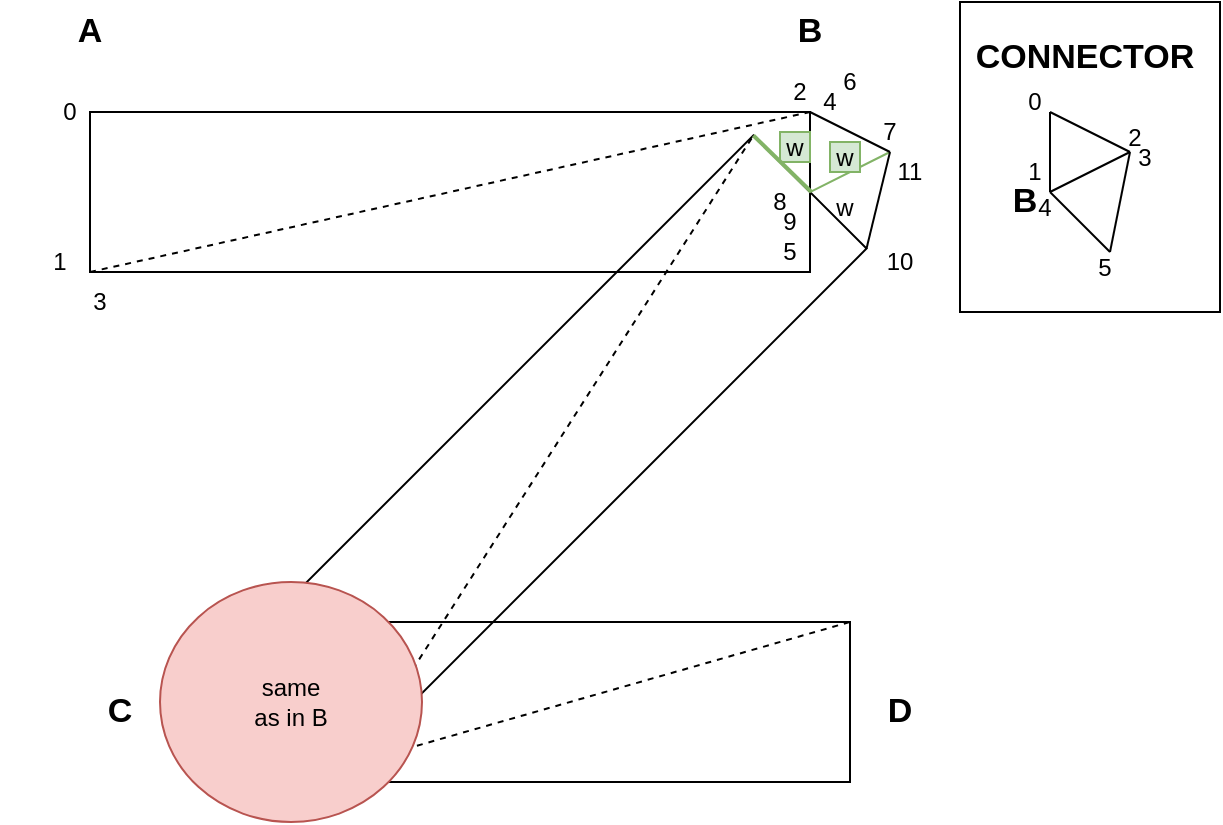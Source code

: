 <mxfile>
    <diagram name="Strona-1" id="v-zHthr2nO5cXxbaHLEK">
        <mxGraphModel dx="257" dy="101" grid="1" gridSize="5" guides="1" tooltips="1" connect="1" arrows="1" fold="1" page="1" pageScale="1" pageWidth="827" pageHeight="1169" math="0" shadow="0">
            <root>
                <mxCell id="0"/>
                <mxCell id="1" parent="0"/>
                <mxCell id="15" value="" style="rounded=0;whiteSpace=wrap;html=1;fontColor=#000000;" vertex="1" parent="1">
                    <mxGeometry x="675" y="425" width="130" height="155" as="geometry"/>
                </mxCell>
                <mxCell id="VQ5K2nt0rYeS8-GWMUB9-1" value="" style="rounded=0;whiteSpace=wrap;html=1;fillColor=none;" parent="1" vertex="1">
                    <mxGeometry x="240" y="480" width="360" height="80" as="geometry"/>
                </mxCell>
                <mxCell id="VQ5K2nt0rYeS8-GWMUB9-2" value="" style="rounded=0;whiteSpace=wrap;html=1;rotation=-45;fillColor=none;" parent="1" vertex="1">
                    <mxGeometry x="291" y="608" width="362" height="80" as="geometry"/>
                </mxCell>
                <mxCell id="VQ5K2nt0rYeS8-GWMUB9-11" value="" style="endArrow=none;html=1;rounded=0;exitX=1;exitY=0.5;exitDx=0;exitDy=0;fillColor=#d5e8d4;strokeColor=#82b366;" parent="1" source="VQ5K2nt0rYeS8-GWMUB9-2" edge="1">
                    <mxGeometry width="50" height="50" relative="1" as="geometry">
                        <mxPoint x="600" y="520" as="sourcePoint"/>
                        <mxPoint x="640" y="500" as="targetPoint"/>
                    </mxGeometry>
                </mxCell>
                <mxCell id="VQ5K2nt0rYeS8-GWMUB9-12" value="" style="endArrow=none;html=1;rounded=0;exitX=1;exitY=0;exitDx=0;exitDy=0;" parent="1" source="VQ5K2nt0rYeS8-GWMUB9-1" edge="1">
                    <mxGeometry width="50" height="50" relative="1" as="geometry">
                        <mxPoint x="615" y="505" as="sourcePoint"/>
                        <mxPoint x="640" y="500" as="targetPoint"/>
                    </mxGeometry>
                </mxCell>
                <mxCell id="VQ5K2nt0rYeS8-GWMUB9-13" value="" style="endArrow=none;html=1;rounded=0;exitX=1;exitY=1;exitDx=0;exitDy=0;" parent="1" source="VQ5K2nt0rYeS8-GWMUB9-2" edge="1">
                    <mxGeometry width="50" height="50" relative="1" as="geometry">
                        <mxPoint x="605" y="485" as="sourcePoint"/>
                        <mxPoint x="640" y="500" as="targetPoint"/>
                    </mxGeometry>
                </mxCell>
                <mxCell id="VQ5K2nt0rYeS8-GWMUB9-14" value="&lt;b style=&quot;font-size: 17px;&quot;&gt;A&lt;/b&gt;" style="text;html=1;strokeColor=none;fillColor=none;align=center;verticalAlign=middle;whiteSpace=wrap;rounded=0;fontSize=17;" parent="1" vertex="1">
                    <mxGeometry x="210" y="425" width="60" height="30" as="geometry"/>
                </mxCell>
                <mxCell id="VQ5K2nt0rYeS8-GWMUB9-15" value="&lt;b style=&quot;font-size: 17px;&quot;&gt;B&lt;/b&gt;" style="text;html=1;strokeColor=none;fillColor=none;align=center;verticalAlign=middle;whiteSpace=wrap;rounded=0;fontSize=17;" parent="1" vertex="1">
                    <mxGeometry x="570" y="425" width="60" height="30" as="geometry"/>
                </mxCell>
                <mxCell id="VQ5K2nt0rYeS8-GWMUB9-16" value="&lt;b style=&quot;font-size: 17px;&quot;&gt;C&lt;/b&gt;" style="text;html=1;strokeColor=none;fillColor=none;align=center;verticalAlign=middle;whiteSpace=wrap;rounded=0;fontSize=17;" parent="1" vertex="1">
                    <mxGeometry x="225" y="765" width="60" height="30" as="geometry"/>
                </mxCell>
                <mxCell id="VQ5K2nt0rYeS8-GWMUB9-17" value="&lt;b style=&quot;font-size: 17px;&quot;&gt;D&lt;/b&gt;" style="text;html=1;strokeColor=none;fillColor=none;align=center;verticalAlign=middle;whiteSpace=wrap;rounded=0;fontSize=17;" parent="1" vertex="1">
                    <mxGeometry x="615" y="765" width="60" height="30" as="geometry"/>
                </mxCell>
                <mxCell id="VQ5K2nt0rYeS8-GWMUB9-18" value="" style="rounded=0;whiteSpace=wrap;html=1;fillColor=none;" parent="1" vertex="1">
                    <mxGeometry x="340" y="735" width="280" height="80" as="geometry"/>
                </mxCell>
                <mxCell id="VQ5K2nt0rYeS8-GWMUB9-20" value="" style="endArrow=none;dashed=1;html=1;rounded=0;exitX=0;exitY=1;exitDx=0;exitDy=0;entryX=1;entryY=0;entryDx=0;entryDy=0;" parent="1" source="VQ5K2nt0rYeS8-GWMUB9-1" target="VQ5K2nt0rYeS8-GWMUB9-1" edge="1">
                    <mxGeometry width="50" height="50" relative="1" as="geometry">
                        <mxPoint x="160" y="645" as="sourcePoint"/>
                        <mxPoint x="210" y="595" as="targetPoint"/>
                    </mxGeometry>
                </mxCell>
                <mxCell id="VQ5K2nt0rYeS8-GWMUB9-21" value="" style="endArrow=none;dashed=1;html=1;rounded=0;entryX=1;entryY=0;entryDx=0;entryDy=0;exitX=0;exitY=1;exitDx=0;exitDy=0;" parent="1" source="VQ5K2nt0rYeS8-GWMUB9-2" target="VQ5K2nt0rYeS8-GWMUB9-2" edge="1">
                    <mxGeometry width="50" height="50" relative="1" as="geometry">
                        <mxPoint x="625" y="650" as="sourcePoint"/>
                        <mxPoint x="630" y="550" as="targetPoint"/>
                    </mxGeometry>
                </mxCell>
                <mxCell id="VQ5K2nt0rYeS8-GWMUB9-22" value="" style="endArrow=none;dashed=1;html=1;rounded=0;exitX=0;exitY=1;exitDx=0;exitDy=0;entryX=1;entryY=0;entryDx=0;entryDy=0;" parent="1" source="VQ5K2nt0rYeS8-GWMUB9-18" target="VQ5K2nt0rYeS8-GWMUB9-18" edge="1">
                    <mxGeometry width="50" height="50" relative="1" as="geometry">
                        <mxPoint x="321" y="753" as="sourcePoint"/>
                        <mxPoint x="635" y="555" as="targetPoint"/>
                    </mxGeometry>
                </mxCell>
                <mxCell id="VQ5K2nt0rYeS8-GWMUB9-23" value="0" style="text;html=1;strokeColor=none;fillColor=none;align=center;verticalAlign=middle;whiteSpace=wrap;rounded=0;" parent="1" vertex="1">
                    <mxGeometry x="200" y="465" width="60" height="30" as="geometry"/>
                </mxCell>
                <mxCell id="VQ5K2nt0rYeS8-GWMUB9-24" value="1" style="text;html=1;strokeColor=none;fillColor=none;align=center;verticalAlign=middle;whiteSpace=wrap;rounded=0;" parent="1" vertex="1">
                    <mxGeometry x="195" y="540" width="60" height="30" as="geometry"/>
                </mxCell>
                <mxCell id="VQ5K2nt0rYeS8-GWMUB9-25" value="2" style="text;html=1;strokeColor=none;fillColor=none;align=center;verticalAlign=middle;whiteSpace=wrap;rounded=0;" parent="1" vertex="1">
                    <mxGeometry x="565" y="455" width="60" height="30" as="geometry"/>
                </mxCell>
                <mxCell id="VQ5K2nt0rYeS8-GWMUB9-26" value="3" style="text;html=1;strokeColor=none;fillColor=none;align=center;verticalAlign=middle;whiteSpace=wrap;rounded=0;" parent="1" vertex="1">
                    <mxGeometry x="215" y="560" width="60" height="30" as="geometry"/>
                </mxCell>
                <mxCell id="VQ5K2nt0rYeS8-GWMUB9-27" value="4" style="text;html=1;strokeColor=none;fillColor=none;align=center;verticalAlign=middle;whiteSpace=wrap;rounded=0;" parent="1" vertex="1">
                    <mxGeometry x="580" y="460" width="60" height="30" as="geometry"/>
                </mxCell>
                <mxCell id="VQ5K2nt0rYeS8-GWMUB9-28" value="5" style="text;html=1;strokeColor=none;fillColor=none;align=center;verticalAlign=middle;whiteSpace=wrap;rounded=0;" parent="1" vertex="1">
                    <mxGeometry x="560" y="535" width="60" height="30" as="geometry"/>
                </mxCell>
                <mxCell id="VQ5K2nt0rYeS8-GWMUB9-29" value="6" style="text;html=1;strokeColor=none;fillColor=none;align=center;verticalAlign=middle;whiteSpace=wrap;rounded=0;" parent="1" vertex="1">
                    <mxGeometry x="590" y="450" width="60" height="30" as="geometry"/>
                </mxCell>
                <mxCell id="VQ5K2nt0rYeS8-GWMUB9-30" value="7" style="text;html=1;strokeColor=none;fillColor=none;align=center;verticalAlign=middle;whiteSpace=wrap;rounded=0;" parent="1" vertex="1">
                    <mxGeometry x="610" y="475" width="60" height="30" as="geometry"/>
                </mxCell>
                <mxCell id="VQ5K2nt0rYeS8-GWMUB9-31" value="8" style="text;html=1;strokeColor=none;fillColor=none;align=center;verticalAlign=middle;whiteSpace=wrap;rounded=0;" parent="1" vertex="1">
                    <mxGeometry x="555" y="510" width="60" height="30" as="geometry"/>
                </mxCell>
                <mxCell id="VQ5K2nt0rYeS8-GWMUB9-32" value="9" style="text;html=1;strokeColor=none;fillColor=none;align=center;verticalAlign=middle;whiteSpace=wrap;rounded=0;" parent="1" vertex="1">
                    <mxGeometry x="560" y="520" width="60" height="30" as="geometry"/>
                </mxCell>
                <mxCell id="VQ5K2nt0rYeS8-GWMUB9-33" value="10" style="text;html=1;strokeColor=none;fillColor=none;align=center;verticalAlign=middle;whiteSpace=wrap;rounded=0;" parent="1" vertex="1">
                    <mxGeometry x="615" y="540" width="60" height="30" as="geometry"/>
                </mxCell>
                <mxCell id="VQ5K2nt0rYeS8-GWMUB9-34" value="11" style="text;html=1;strokeColor=none;fillColor=none;align=center;verticalAlign=middle;whiteSpace=wrap;rounded=0;" parent="1" vertex="1">
                    <mxGeometry x="620" y="495" width="60" height="30" as="geometry"/>
                </mxCell>
                <mxCell id="VQ5K2nt0rYeS8-GWMUB9-19" value="same &lt;br&gt;as in B" style="ellipse;whiteSpace=wrap;html=1;fillColor=#f8cecc;strokeColor=#b85450;" parent="1" vertex="1">
                    <mxGeometry x="275" y="715" width="131" height="120" as="geometry"/>
                </mxCell>
                <mxCell id="VQ5K2nt0rYeS8-GWMUB9-36" value="w" style="text;html=1;strokeColor=#82b366;fillColor=#d5e8d4;align=center;verticalAlign=middle;whiteSpace=wrap;rounded=0;fontColor=#000000;" parent="1" vertex="1">
                    <mxGeometry x="585" y="490" width="15" height="15" as="geometry"/>
                </mxCell>
                <mxCell id="VQ5K2nt0rYeS8-GWMUB9-37" value="w" style="text;html=1;strokeColor=none;fillColor=none;align=center;verticalAlign=middle;whiteSpace=wrap;rounded=0;" parent="1" vertex="1">
                    <mxGeometry x="610" y="520" width="15" height="15" as="geometry"/>
                </mxCell>
                <mxCell id="VQ5K2nt0rYeS8-GWMUB9-38" value="w" style="text;html=1;strokeColor=#82b366;fillColor=#d5e8d4;align=center;verticalAlign=middle;whiteSpace=wrap;rounded=0;fontColor=#000000;" parent="1" vertex="1">
                    <mxGeometry x="610" y="495" width="15" height="15" as="geometry"/>
                </mxCell>
                <mxCell id="VQ5K2nt0rYeS8-GWMUB9-39" value="" style="endArrow=none;html=1;rounded=0;entryX=1;entryY=0;entryDx=0;entryDy=0;exitX=0.676;exitY=-0.004;exitDx=0;exitDy=0;exitPerimeter=0;fillColor=#d5e8d4;strokeColor=#82b366;strokeWidth=2;" parent="1" source="VQ5K2nt0rYeS8-GWMUB9-32" target="VQ5K2nt0rYeS8-GWMUB9-2" edge="1">
                    <mxGeometry width="50" height="50" relative="1" as="geometry">
                        <mxPoint x="655" y="595" as="sourcePoint"/>
                        <mxPoint x="705" y="545" as="targetPoint"/>
                    </mxGeometry>
                </mxCell>
                <mxCell id="2" value="" style="endArrow=none;html=1;fontColor=#000000;" edge="1" parent="1">
                    <mxGeometry width="50" height="50" relative="1" as="geometry">
                        <mxPoint x="720" y="520" as="sourcePoint"/>
                        <mxPoint x="720" y="480" as="targetPoint"/>
                    </mxGeometry>
                </mxCell>
                <mxCell id="3" value="" style="endArrow=none;html=1;fontColor=#000000;" edge="1" parent="1">
                    <mxGeometry width="50" height="50" relative="1" as="geometry">
                        <mxPoint x="760" y="500" as="sourcePoint"/>
                        <mxPoint x="720" y="480" as="targetPoint"/>
                    </mxGeometry>
                </mxCell>
                <mxCell id="4" value="" style="endArrow=none;html=1;fontColor=#000000;" edge="1" parent="1">
                    <mxGeometry width="50" height="50" relative="1" as="geometry">
                        <mxPoint x="760" y="500" as="sourcePoint"/>
                        <mxPoint x="720" y="520" as="targetPoint"/>
                    </mxGeometry>
                </mxCell>
                <mxCell id="5" value="" style="endArrow=none;html=1;fontColor=#000000;" edge="1" parent="1">
                    <mxGeometry width="50" height="50" relative="1" as="geometry">
                        <mxPoint x="760" y="500" as="sourcePoint"/>
                        <mxPoint x="750" y="550" as="targetPoint"/>
                    </mxGeometry>
                </mxCell>
                <mxCell id="6" value="" style="endArrow=none;html=1;fontColor=#000000;" edge="1" parent="1">
                    <mxGeometry width="50" height="50" relative="1" as="geometry">
                        <mxPoint x="720" y="520" as="sourcePoint"/>
                        <mxPoint x="750" y="550" as="targetPoint"/>
                    </mxGeometry>
                </mxCell>
                <mxCell id="7" value="&lt;b style=&quot;font-size: 17px;&quot;&gt;B&lt;/b&gt;" style="text;html=1;strokeColor=none;fillColor=none;align=center;verticalAlign=middle;whiteSpace=wrap;rounded=0;fontSize=17;" vertex="1" parent="1">
                    <mxGeometry x="700" y="517.5" width="15" height="15" as="geometry"/>
                </mxCell>
                <mxCell id="8" value="0" style="text;html=1;strokeColor=none;fillColor=none;align=center;verticalAlign=middle;whiteSpace=wrap;rounded=0;" vertex="1" parent="1">
                    <mxGeometry x="705" y="467.5" width="15" height="15" as="geometry"/>
                </mxCell>
                <mxCell id="9" value="1" style="text;html=1;strokeColor=none;fillColor=none;align=center;verticalAlign=middle;whiteSpace=wrap;rounded=0;" vertex="1" parent="1">
                    <mxGeometry x="705" y="502.5" width="15" height="15" as="geometry"/>
                </mxCell>
                <mxCell id="10" value="2" style="text;html=1;strokeColor=none;fillColor=none;align=center;verticalAlign=middle;whiteSpace=wrap;rounded=0;" vertex="1" parent="1">
                    <mxGeometry x="755" y="485" width="15" height="15" as="geometry"/>
                </mxCell>
                <mxCell id="11" value="3" style="text;html=1;strokeColor=none;fillColor=none;align=center;verticalAlign=middle;whiteSpace=wrap;rounded=0;" vertex="1" parent="1">
                    <mxGeometry x="760" y="495" width="15" height="15" as="geometry"/>
                </mxCell>
                <mxCell id="12" value="4" style="text;html=1;strokeColor=none;fillColor=none;align=center;verticalAlign=middle;whiteSpace=wrap;rounded=0;" vertex="1" parent="1">
                    <mxGeometry x="710" y="520" width="15" height="15" as="geometry"/>
                </mxCell>
                <mxCell id="13" value="5" style="text;html=1;strokeColor=none;fillColor=none;align=center;verticalAlign=middle;whiteSpace=wrap;rounded=0;" vertex="1" parent="1">
                    <mxGeometry x="740" y="550" width="15" height="15" as="geometry"/>
                </mxCell>
                <mxCell id="14" value="&lt;b style=&quot;font-size: 17px;&quot;&gt;CONNECTOR&lt;br&gt;&lt;/b&gt;" style="text;html=1;strokeColor=none;fillColor=none;align=center;verticalAlign=middle;whiteSpace=wrap;rounded=0;fontSize=17;" vertex="1" parent="1">
                    <mxGeometry x="680" y="437.5" width="115" height="30" as="geometry"/>
                </mxCell>
            </root>
        </mxGraphModel>
    </diagram>
</mxfile>
